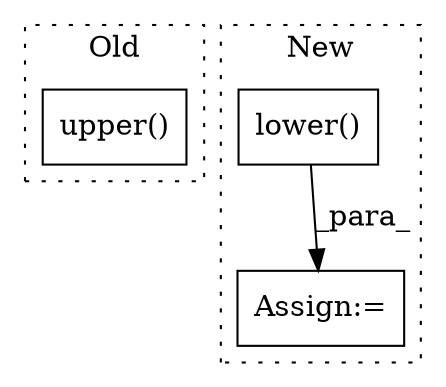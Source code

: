 digraph G {
subgraph cluster0 {
1 [label="upper()" a="75" s="2133" l="97" shape="box"];
label = "Old";
style="dotted";
}
subgraph cluster1 {
2 [label="lower()" a="75" s="2188" l="9" shape="box"];
3 [label="Assign:=" a="68" s="2185" l="3" shape="box"];
label = "New";
style="dotted";
}
2 -> 3 [label="_para_"];
}